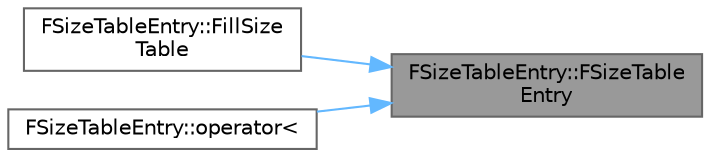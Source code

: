 digraph "FSizeTableEntry::FSizeTableEntry"
{
 // INTERACTIVE_SVG=YES
 // LATEX_PDF_SIZE
  bgcolor="transparent";
  edge [fontname=Helvetica,fontsize=10,labelfontname=Helvetica,labelfontsize=10];
  node [fontname=Helvetica,fontsize=10,shape=box,height=0.2,width=0.4];
  rankdir="RL";
  Node1 [id="Node000001",label="FSizeTableEntry::FSizeTable\lEntry",height=0.2,width=0.4,color="gray40", fillcolor="grey60", style="filled", fontcolor="black",tooltip=" "];
  Node1 -> Node2 [id="edge1_Node000001_Node000002",dir="back",color="steelblue1",style="solid",tooltip=" "];
  Node2 [id="Node000002",label="FSizeTableEntry::FillSize\lTable",height=0.2,width=0.4,color="grey40", fillcolor="white", style="filled",URL="$d2/db1/structFSizeTableEntry.html#a1c935d4f7ce52bf24caa5d065eb937fb",tooltip=" "];
  Node1 -> Node3 [id="edge2_Node000001_Node000003",dir="back",color="steelblue1",style="solid",tooltip=" "];
  Node3 [id="Node000003",label="FSizeTableEntry::operator\<",height=0.2,width=0.4,color="grey40", fillcolor="white", style="filled",URL="$d2/db1/structFSizeTableEntry.html#a717d7a8ef7bddc23929e2c843950fd2c",tooltip=" "];
}
